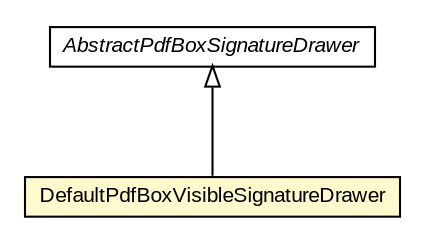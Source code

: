 #!/usr/local/bin/dot
#
# Class diagram 
# Generated by UMLGraph version R5_6-24-gf6e263 (http://www.umlgraph.org/)
#

digraph G {
	edge [fontname="arial",fontsize=10,labelfontname="arial",labelfontsize=10];
	node [fontname="arial",fontsize=10,shape=plaintext];
	nodesep=0.25;
	ranksep=0.5;
	// eu.europa.esig.dss.pdf.pdfbox.visible.DefaultPdfBoxVisibleSignatureDrawer
	c323718 [label=<<table title="eu.europa.esig.dss.pdf.pdfbox.visible.DefaultPdfBoxVisibleSignatureDrawer" border="0" cellborder="1" cellspacing="0" cellpadding="2" port="p" bgcolor="lemonChiffon" href="./DefaultPdfBoxVisibleSignatureDrawer.html">
		<tr><td><table border="0" cellspacing="0" cellpadding="1">
<tr><td align="center" balign="center"> DefaultPdfBoxVisibleSignatureDrawer </td></tr>
		</table></td></tr>
		</table>>, URL="./DefaultPdfBoxVisibleSignatureDrawer.html", fontname="arial", fontcolor="black", fontsize=10.0];
	// eu.europa.esig.dss.pdf.pdfbox.visible.AbstractPdfBoxSignatureDrawer
	c323719 [label=<<table title="eu.europa.esig.dss.pdf.pdfbox.visible.AbstractPdfBoxSignatureDrawer" border="0" cellborder="1" cellspacing="0" cellpadding="2" port="p" href="./AbstractPdfBoxSignatureDrawer.html">
		<tr><td><table border="0" cellspacing="0" cellpadding="1">
<tr><td align="center" balign="center"><font face="arial italic"> AbstractPdfBoxSignatureDrawer </font></td></tr>
		</table></td></tr>
		</table>>, URL="./AbstractPdfBoxSignatureDrawer.html", fontname="arial", fontcolor="black", fontsize=10.0];
	//eu.europa.esig.dss.pdf.pdfbox.visible.DefaultPdfBoxVisibleSignatureDrawer extends eu.europa.esig.dss.pdf.pdfbox.visible.AbstractPdfBoxSignatureDrawer
	c323719:p -> c323718:p [dir=back,arrowtail=empty];
}

